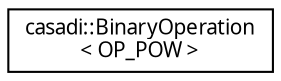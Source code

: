 digraph "Graphical Class Hierarchy"
{
  edge [fontname="FreeSans.ttf",fontsize="10",labelfontname="FreeSans.ttf",labelfontsize="10"];
  node [fontname="FreeSans.ttf",fontsize="10",shape=record];
  rankdir="LR";
  Node1 [label="casadi::BinaryOperation\l\< OP_POW \>",height=0.2,width=0.4,color="black", fillcolor="white", style="filled",URL="$dd/df8/structcasadi_1_1BinaryOperation_3_01OP__POW_01_4.html",tooltip="Power, defined only for x>=0. "];
}
